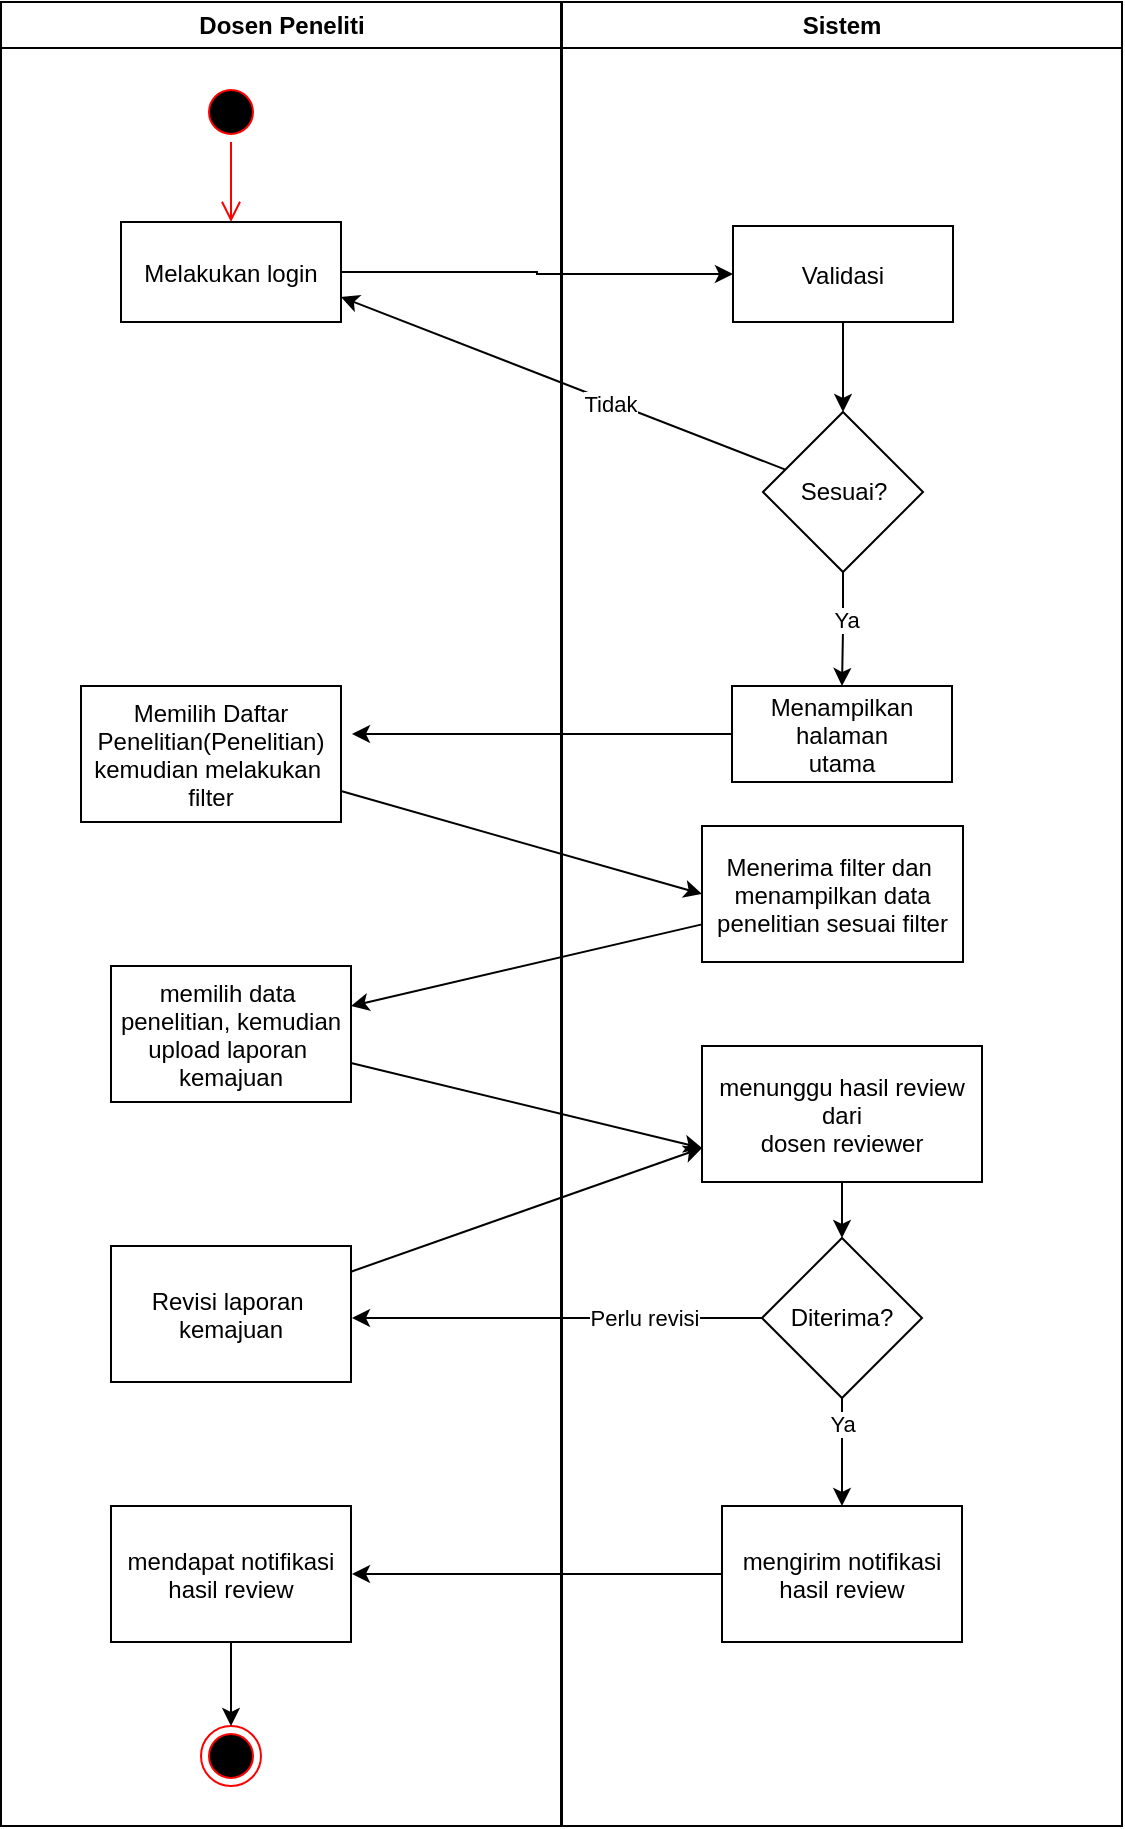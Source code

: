 <mxfile version="22.1.17" type="device">
  <diagram name="Page-1" id="e7e014a7-5840-1c2e-5031-d8a46d1fe8dd">
    <mxGraphModel dx="1050" dy="557" grid="1" gridSize="10" guides="1" tooltips="1" connect="1" arrows="1" fold="1" page="1" pageScale="1" pageWidth="1169" pageHeight="826" background="none" math="0" shadow="0">
      <root>
        <mxCell id="0" />
        <mxCell id="1" parent="0" />
        <mxCell id="2" value="Dosen Peneliti" style="swimlane;whiteSpace=wrap;startSize=23;" parent="1" vertex="1">
          <mxGeometry x="164.5" y="128" width="280" height="912" as="geometry" />
        </mxCell>
        <mxCell id="5" value="" style="ellipse;shape=startState;fillColor=#000000;strokeColor=#ff0000;" parent="2" vertex="1">
          <mxGeometry x="100" y="40" width="30" height="30" as="geometry" />
        </mxCell>
        <mxCell id="6" value="" style="edgeStyle=elbowEdgeStyle;elbow=horizontal;verticalAlign=bottom;endArrow=open;endSize=8;strokeColor=#FF0000;endFill=1;rounded=0" parent="2" source="5" target="7" edge="1">
          <mxGeometry x="100" y="40" as="geometry">
            <mxPoint x="115" y="110" as="targetPoint" />
          </mxGeometry>
        </mxCell>
        <mxCell id="7" value="Melakukan login" style="" parent="2" vertex="1">
          <mxGeometry x="60" y="110" width="110" height="50" as="geometry" />
        </mxCell>
        <mxCell id="8" value="Memilih Daftar &#xa;Penelitian(Penelitian)&#xa;kemudian melakukan &#xa;filter" style="" parent="2" vertex="1">
          <mxGeometry x="40" y="342" width="130" height="68" as="geometry" />
        </mxCell>
        <mxCell id="38" value="" style="ellipse;shape=endState;fillColor=#000000;strokeColor=#ff0000" parent="2" vertex="1">
          <mxGeometry x="100" y="862" width="30" height="30" as="geometry" />
        </mxCell>
        <mxCell id="oYpXWh9MYxcOKH4wnSdL-53" value="memilih data &#xa;penelitian, kemudian&#xa;upload laporan &#xa;kemajuan" style="" parent="2" vertex="1">
          <mxGeometry x="55" y="482" width="120" height="68" as="geometry" />
        </mxCell>
        <mxCell id="oYpXWh9MYxcOKH4wnSdL-63" value="Revisi laporan &#xa;kemajuan" style="" parent="2" vertex="1">
          <mxGeometry x="55" y="622" width="120" height="68" as="geometry" />
        </mxCell>
        <mxCell id="qQRWkgLpoGCScBRGs1NW-38" style="edgeStyle=orthogonalEdgeStyle;rounded=0;orthogonalLoop=1;jettySize=auto;html=1;entryX=0.5;entryY=0;entryDx=0;entryDy=0;" edge="1" parent="2" source="oYpXWh9MYxcOKH4wnSdL-76" target="38">
          <mxGeometry relative="1" as="geometry" />
        </mxCell>
        <mxCell id="oYpXWh9MYxcOKH4wnSdL-76" value="mendapat notifikasi&#xa;hasil review" style="" parent="2" vertex="1">
          <mxGeometry x="55" y="752" width="120" height="68" as="geometry" />
        </mxCell>
        <mxCell id="3" value="Sistem" style="swimlane;whiteSpace=wrap" parent="1" vertex="1">
          <mxGeometry x="445" y="128" width="280" height="912" as="geometry" />
        </mxCell>
        <mxCell id="19" value="" style="endArrow=open;strokeColor=#FF0000;endFill=1;rounded=0" parent="3" edge="1">
          <mxGeometry relative="1" as="geometry">
            <mxPoint x="75" y="270" as="sourcePoint" />
          </mxGeometry>
        </mxCell>
        <mxCell id="24" value="" style="endArrow=open;strokeColor=#FF0000;endFill=1;rounded=0" parent="3" edge="1">
          <mxGeometry relative="1" as="geometry">
            <mxPoint x="130" y="245" as="sourcePoint" />
          </mxGeometry>
        </mxCell>
        <mxCell id="oYpXWh9MYxcOKH4wnSdL-44" style="edgeStyle=orthogonalEdgeStyle;rounded=0;orthogonalLoop=1;jettySize=auto;html=1;" parent="3" source="oYpXWh9MYxcOKH4wnSdL-41" target="oYpXWh9MYxcOKH4wnSdL-42" edge="1">
          <mxGeometry relative="1" as="geometry" />
        </mxCell>
        <mxCell id="oYpXWh9MYxcOKH4wnSdL-41" value="Validasi" style="" parent="3" vertex="1">
          <mxGeometry x="85.5" y="112" width="110" height="48" as="geometry" />
        </mxCell>
        <mxCell id="oYpXWh9MYxcOKH4wnSdL-48" style="edgeStyle=orthogonalEdgeStyle;rounded=0;orthogonalLoop=1;jettySize=auto;html=1;" parent="3" source="oYpXWh9MYxcOKH4wnSdL-42" target="oYpXWh9MYxcOKH4wnSdL-47" edge="1">
          <mxGeometry relative="1" as="geometry" />
        </mxCell>
        <mxCell id="oYpXWh9MYxcOKH4wnSdL-49" value="Ya" style="edgeLabel;html=1;align=center;verticalAlign=middle;resizable=0;points=[];" parent="oYpXWh9MYxcOKH4wnSdL-48" vertex="1" connectable="0">
          <mxGeometry x="-0.186" y="1" relative="1" as="geometry">
            <mxPoint as="offset" />
          </mxGeometry>
        </mxCell>
        <mxCell id="oYpXWh9MYxcOKH4wnSdL-42" value="Sesuai?" style="rhombus;whiteSpace=wrap;html=1;" parent="3" vertex="1">
          <mxGeometry x="100.5" y="205" width="80" height="80" as="geometry" />
        </mxCell>
        <mxCell id="oYpXWh9MYxcOKH4wnSdL-50" style="edgeStyle=orthogonalEdgeStyle;rounded=0;orthogonalLoop=1;jettySize=auto;html=1;" parent="3" source="oYpXWh9MYxcOKH4wnSdL-47" edge="1">
          <mxGeometry relative="1" as="geometry">
            <mxPoint x="-105" y="366" as="targetPoint" />
          </mxGeometry>
        </mxCell>
        <mxCell id="oYpXWh9MYxcOKH4wnSdL-47" value="Menampilkan&#xa;halaman&#xa;utama" style="" parent="3" vertex="1">
          <mxGeometry x="85" y="342" width="110" height="48" as="geometry" />
        </mxCell>
        <mxCell id="oYpXWh9MYxcOKH4wnSdL-51" value="Menerima filter dan &#xa;menampilkan data&#xa;penelitian sesuai filter" style="" parent="3" vertex="1">
          <mxGeometry x="70" y="412" width="130.5" height="68" as="geometry" />
        </mxCell>
        <mxCell id="oYpXWh9MYxcOKH4wnSdL-58" style="edgeStyle=orthogonalEdgeStyle;rounded=0;orthogonalLoop=1;jettySize=auto;html=1;entryX=0.5;entryY=0;entryDx=0;entryDy=0;" parent="3" source="oYpXWh9MYxcOKH4wnSdL-55" target="oYpXWh9MYxcOKH4wnSdL-57" edge="1">
          <mxGeometry relative="1" as="geometry" />
        </mxCell>
        <mxCell id="oYpXWh9MYxcOKH4wnSdL-55" value="menunggu hasil review&#xa;dari&#xa;dosen reviewer" style="" parent="3" vertex="1">
          <mxGeometry x="70" y="522" width="140" height="68" as="geometry" />
        </mxCell>
        <mxCell id="oYpXWh9MYxcOKH4wnSdL-60" style="edgeStyle=orthogonalEdgeStyle;rounded=0;orthogonalLoop=1;jettySize=auto;html=1;" parent="3" source="oYpXWh9MYxcOKH4wnSdL-57" target="oYpXWh9MYxcOKH4wnSdL-59" edge="1">
          <mxGeometry relative="1" as="geometry" />
        </mxCell>
        <mxCell id="oYpXWh9MYxcOKH4wnSdL-61" value="Ya" style="edgeLabel;html=1;align=center;verticalAlign=middle;resizable=0;points=[];" parent="oYpXWh9MYxcOKH4wnSdL-60" vertex="1" connectable="0">
          <mxGeometry x="-0.533" relative="1" as="geometry">
            <mxPoint as="offset" />
          </mxGeometry>
        </mxCell>
        <mxCell id="oYpXWh9MYxcOKH4wnSdL-64" style="edgeStyle=orthogonalEdgeStyle;rounded=0;orthogonalLoop=1;jettySize=auto;html=1;" parent="3" source="oYpXWh9MYxcOKH4wnSdL-57" edge="1">
          <mxGeometry relative="1" as="geometry">
            <mxPoint x="-105" y="658" as="targetPoint" />
          </mxGeometry>
        </mxCell>
        <mxCell id="oYpXWh9MYxcOKH4wnSdL-65" value="Perlu revisi" style="edgeLabel;html=1;align=center;verticalAlign=middle;resizable=0;points=[];" parent="oYpXWh9MYxcOKH4wnSdL-64" vertex="1" connectable="0">
          <mxGeometry x="-0.419" y="3" relative="1" as="geometry">
            <mxPoint y="-3" as="offset" />
          </mxGeometry>
        </mxCell>
        <mxCell id="oYpXWh9MYxcOKH4wnSdL-57" value="Diterima?" style="rhombus;whiteSpace=wrap;html=1;" parent="3" vertex="1">
          <mxGeometry x="100" y="618" width="80" height="80" as="geometry" />
        </mxCell>
        <mxCell id="oYpXWh9MYxcOKH4wnSdL-77" style="edgeStyle=orthogonalEdgeStyle;rounded=0;orthogonalLoop=1;jettySize=auto;html=1;" parent="3" source="oYpXWh9MYxcOKH4wnSdL-59" edge="1">
          <mxGeometry relative="1" as="geometry">
            <mxPoint x="-105" y="786" as="targetPoint" />
          </mxGeometry>
        </mxCell>
        <mxCell id="oYpXWh9MYxcOKH4wnSdL-59" value="mengirim notifikasi&#xa;hasil review" style="" parent="3" vertex="1">
          <mxGeometry x="80" y="752" width="120" height="68" as="geometry" />
        </mxCell>
        <mxCell id="oYpXWh9MYxcOKH4wnSdL-43" style="edgeStyle=orthogonalEdgeStyle;rounded=0;orthogonalLoop=1;jettySize=auto;html=1;" parent="1" source="7" target="oYpXWh9MYxcOKH4wnSdL-41" edge="1">
          <mxGeometry relative="1" as="geometry" />
        </mxCell>
        <mxCell id="oYpXWh9MYxcOKH4wnSdL-45" style="rounded=0;orthogonalLoop=1;jettySize=auto;html=1;entryX=1;entryY=0.75;entryDx=0;entryDy=0;" parent="1" source="oYpXWh9MYxcOKH4wnSdL-42" target="7" edge="1">
          <mxGeometry relative="1" as="geometry" />
        </mxCell>
        <mxCell id="oYpXWh9MYxcOKH4wnSdL-46" value="Tidak" style="edgeLabel;html=1;align=center;verticalAlign=middle;resizable=0;points=[];" parent="oYpXWh9MYxcOKH4wnSdL-45" vertex="1" connectable="0">
          <mxGeometry x="-0.209" relative="1" as="geometry">
            <mxPoint y="1" as="offset" />
          </mxGeometry>
        </mxCell>
        <mxCell id="oYpXWh9MYxcOKH4wnSdL-52" style="rounded=0;orthogonalLoop=1;jettySize=auto;html=1;entryX=0;entryY=0.5;entryDx=0;entryDy=0;" parent="1" source="8" target="oYpXWh9MYxcOKH4wnSdL-51" edge="1">
          <mxGeometry relative="1" as="geometry" />
        </mxCell>
        <mxCell id="oYpXWh9MYxcOKH4wnSdL-54" style="rounded=0;orthogonalLoop=1;jettySize=auto;html=1;" parent="1" source="oYpXWh9MYxcOKH4wnSdL-51" target="oYpXWh9MYxcOKH4wnSdL-53" edge="1">
          <mxGeometry relative="1" as="geometry" />
        </mxCell>
        <mxCell id="oYpXWh9MYxcOKH4wnSdL-56" style="rounded=0;orthogonalLoop=1;jettySize=auto;html=1;entryX=0;entryY=0.75;entryDx=0;entryDy=0;" parent="1" source="oYpXWh9MYxcOKH4wnSdL-53" target="oYpXWh9MYxcOKH4wnSdL-55" edge="1">
          <mxGeometry relative="1" as="geometry" />
        </mxCell>
        <mxCell id="oYpXWh9MYxcOKH4wnSdL-67" style="rounded=0;orthogonalLoop=1;jettySize=auto;html=1;entryX=0;entryY=0.75;entryDx=0;entryDy=0;" parent="1" source="oYpXWh9MYxcOKH4wnSdL-63" target="oYpXWh9MYxcOKH4wnSdL-55" edge="1">
          <mxGeometry relative="1" as="geometry" />
        </mxCell>
      </root>
    </mxGraphModel>
  </diagram>
</mxfile>
